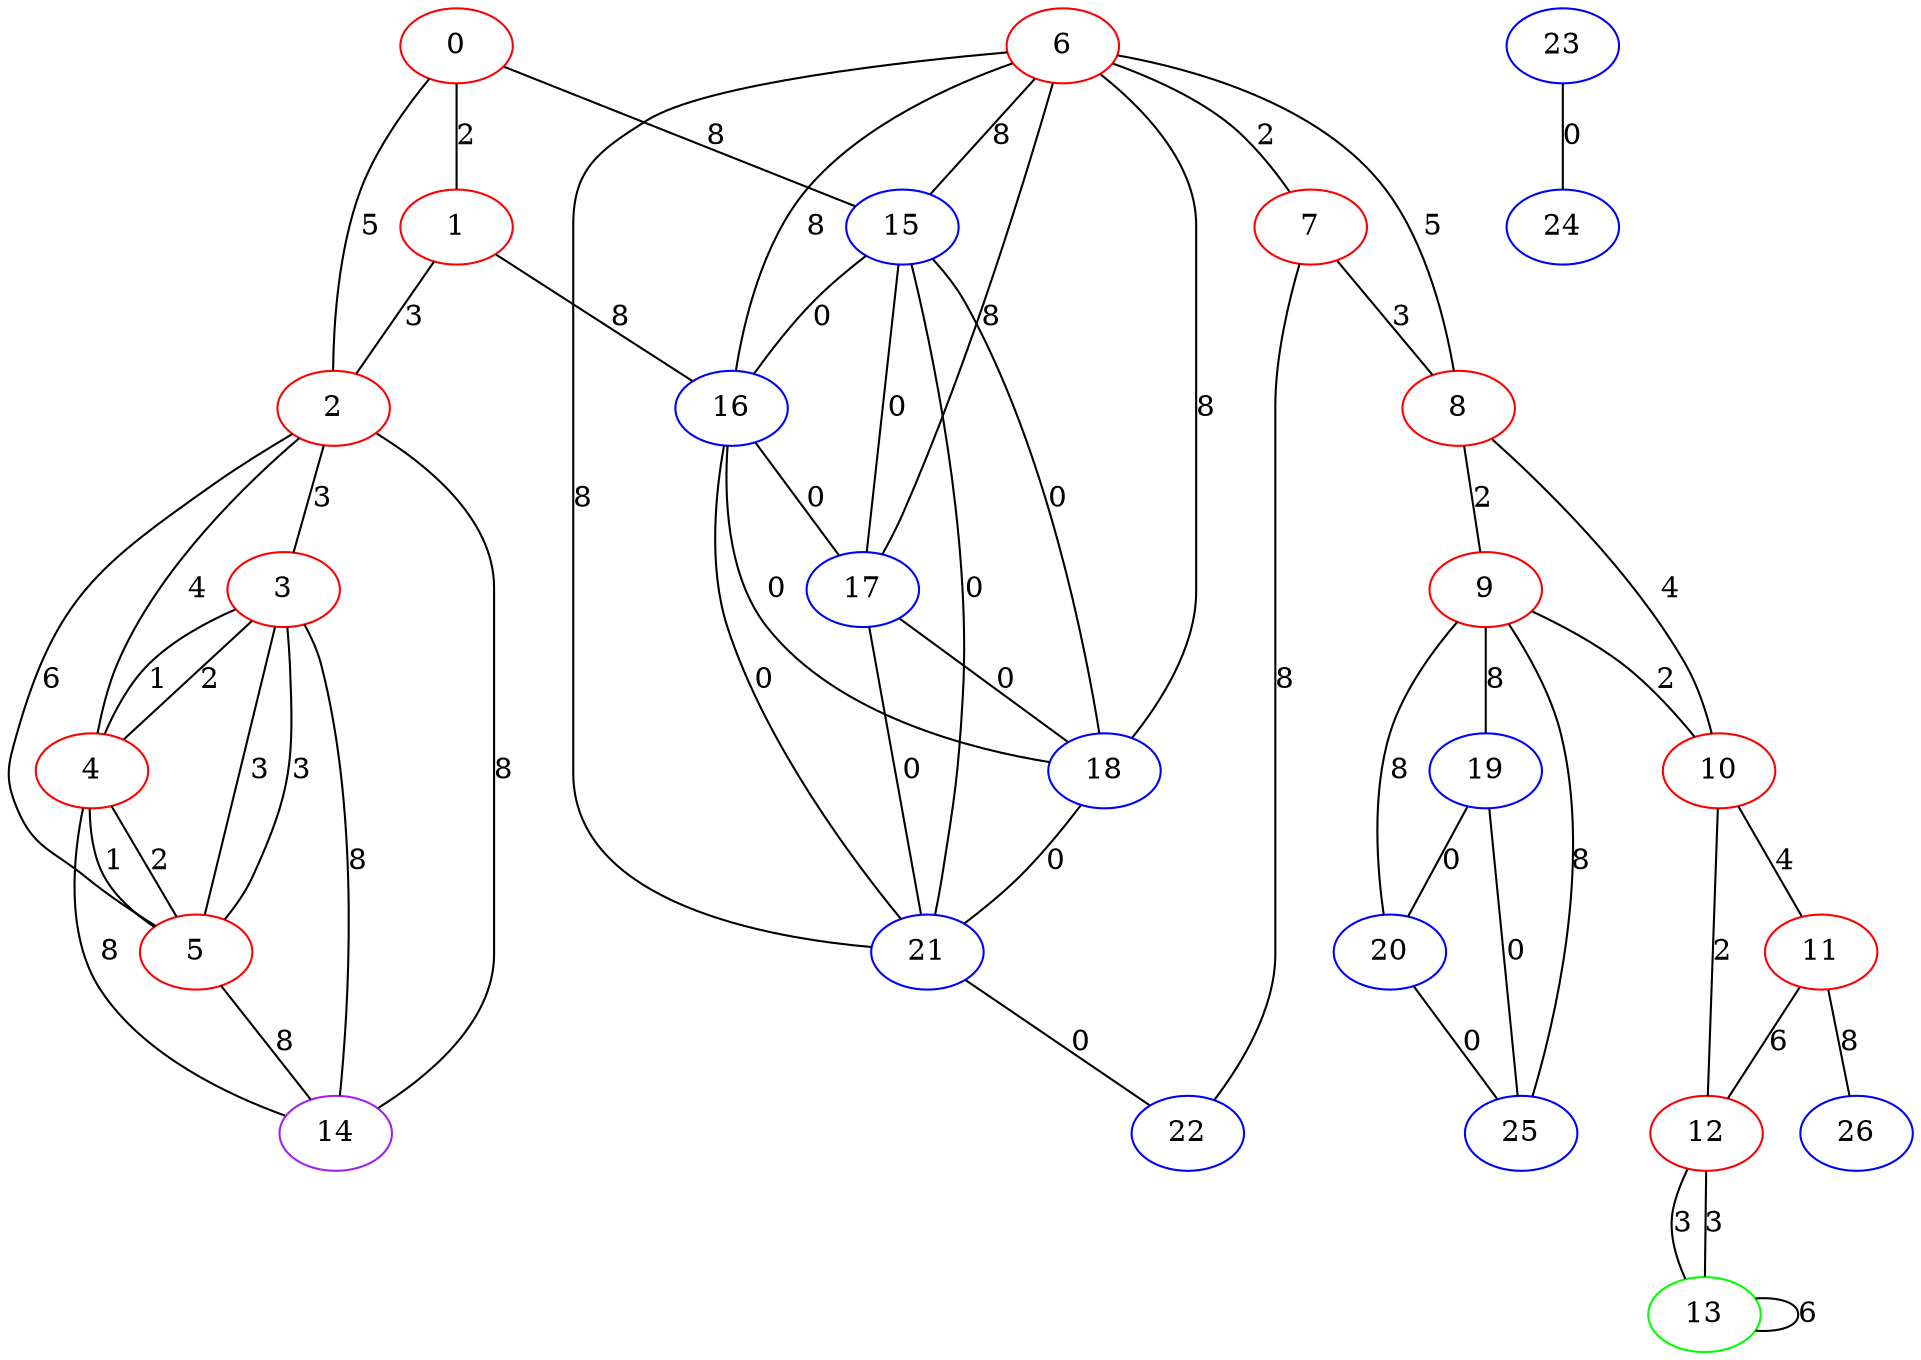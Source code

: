 graph "" {
0 [color=red, weight=1];
1 [color=red, weight=1];
2 [color=red, weight=1];
3 [color=red, weight=1];
4 [color=red, weight=1];
5 [color=red, weight=1];
6 [color=red, weight=1];
7 [color=red, weight=1];
8 [color=red, weight=1];
9 [color=red, weight=1];
10 [color=red, weight=1];
11 [color=red, weight=1];
12 [color=red, weight=1];
13 [color=green, weight=2];
14 [color=purple, weight=4];
15 [color=blue, weight=3];
16 [color=blue, weight=3];
17 [color=blue, weight=3];
18 [color=blue, weight=3];
19 [color=blue, weight=3];
20 [color=blue, weight=3];
21 [color=blue, weight=3];
22 [color=blue, weight=3];
23 [color=blue, weight=3];
24 [color=blue, weight=3];
25 [color=blue, weight=3];
26 [color=blue, weight=3];
0 -- 1  [key=0, label=2];
0 -- 2  [key=0, label=5];
0 -- 15  [key=0, label=8];
1 -- 16  [key=0, label=8];
1 -- 2  [key=0, label=3];
2 -- 3  [key=0, label=3];
2 -- 4  [key=0, label=4];
2 -- 5  [key=0, label=6];
2 -- 14  [key=0, label=8];
3 -- 4  [key=0, label=2];
3 -- 4  [key=1, label=1];
3 -- 5  [key=0, label=3];
3 -- 5  [key=1, label=3];
3 -- 14  [key=0, label=8];
4 -- 5  [key=0, label=1];
4 -- 5  [key=1, label=2];
4 -- 14  [key=0, label=8];
5 -- 14  [key=0, label=8];
6 -- 7  [key=0, label=2];
6 -- 8  [key=0, label=5];
6 -- 15  [key=0, label=8];
6 -- 16  [key=0, label=8];
6 -- 17  [key=0, label=8];
6 -- 18  [key=0, label=8];
6 -- 21  [key=0, label=8];
7 -- 8  [key=0, label=3];
7 -- 22  [key=0, label=8];
8 -- 9  [key=0, label=2];
8 -- 10  [key=0, label=4];
9 -- 25  [key=0, label=8];
9 -- 10  [key=0, label=2];
9 -- 19  [key=0, label=8];
9 -- 20  [key=0, label=8];
10 -- 11  [key=0, label=4];
10 -- 12  [key=0, label=2];
11 -- 12  [key=0, label=6];
11 -- 26  [key=0, label=8];
12 -- 13  [key=0, label=3];
12 -- 13  [key=1, label=3];
13 -- 13  [key=0, label=6];
15 -- 16  [key=0, label=0];
15 -- 17  [key=0, label=0];
15 -- 18  [key=0, label=0];
15 -- 21  [key=0, label=0];
16 -- 17  [key=0, label=0];
16 -- 18  [key=0, label=0];
16 -- 21  [key=0, label=0];
17 -- 18  [key=0, label=0];
17 -- 21  [key=0, label=0];
18 -- 21  [key=0, label=0];
19 -- 25  [key=0, label=0];
19 -- 20  [key=0, label=0];
20 -- 25  [key=0, label=0];
21 -- 22  [key=0, label=0];
23 -- 24  [key=0, label=0];
}
